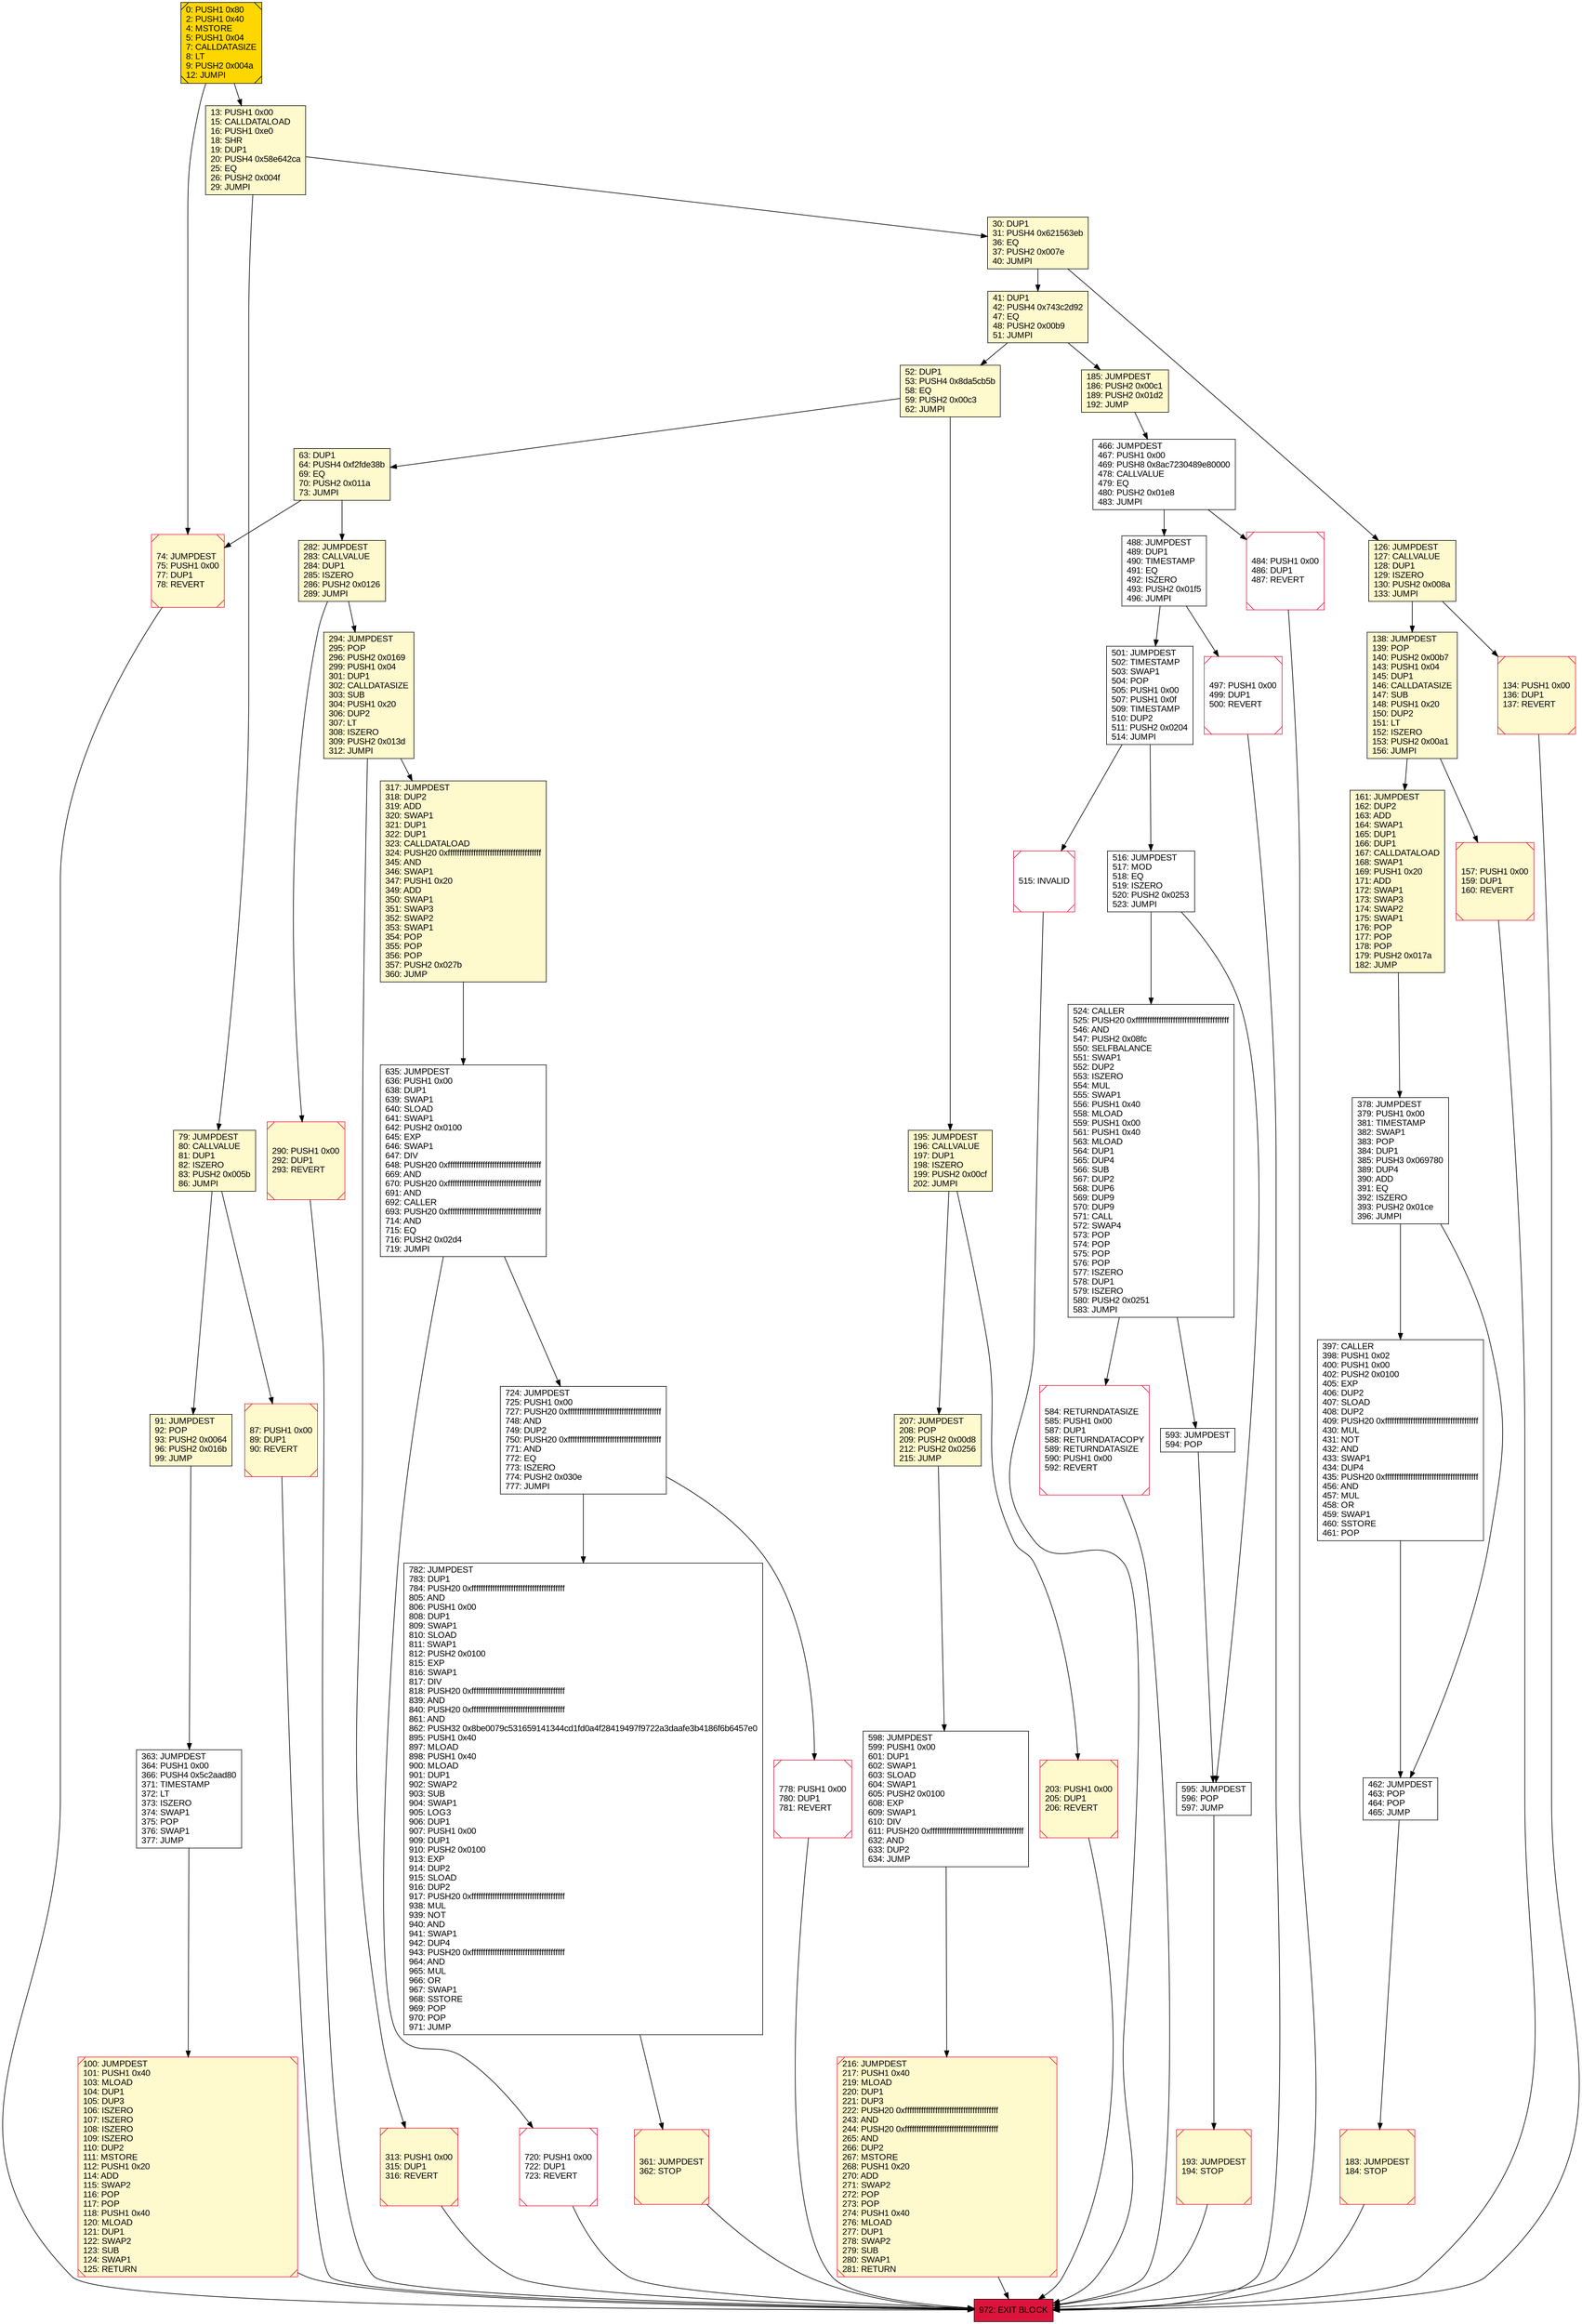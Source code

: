 digraph G {
bgcolor=transparent rankdir=UD;
node [shape=box style=filled color=black fillcolor=white fontname=arial fontcolor=black];
290 [label="290: PUSH1 0x00\l292: DUP1\l293: REVERT\l" fillcolor=lemonchiffon shape=Msquare color=crimson ];
462 [label="462: JUMPDEST\l463: POP\l464: POP\l465: JUMP\l" ];
216 [label="216: JUMPDEST\l217: PUSH1 0x40\l219: MLOAD\l220: DUP1\l221: DUP3\l222: PUSH20 0xffffffffffffffffffffffffffffffffffffffff\l243: AND\l244: PUSH20 0xffffffffffffffffffffffffffffffffffffffff\l265: AND\l266: DUP2\l267: MSTORE\l268: PUSH1 0x20\l270: ADD\l271: SWAP2\l272: POP\l273: POP\l274: PUSH1 0x40\l276: MLOAD\l277: DUP1\l278: SWAP2\l279: SUB\l280: SWAP1\l281: RETURN\l" fillcolor=lemonchiffon shape=Msquare color=crimson ];
313 [label="313: PUSH1 0x00\l315: DUP1\l316: REVERT\l" fillcolor=lemonchiffon shape=Msquare color=crimson ];
13 [label="13: PUSH1 0x00\l15: CALLDATALOAD\l16: PUSH1 0xe0\l18: SHR\l19: DUP1\l20: PUSH4 0x58e642ca\l25: EQ\l26: PUSH2 0x004f\l29: JUMPI\l" fillcolor=lemonchiffon ];
30 [label="30: DUP1\l31: PUSH4 0x621563eb\l36: EQ\l37: PUSH2 0x007e\l40: JUMPI\l" fillcolor=lemonchiffon ];
183 [label="183: JUMPDEST\l184: STOP\l" fillcolor=lemonchiffon shape=Msquare color=crimson ];
134 [label="134: PUSH1 0x00\l136: DUP1\l137: REVERT\l" fillcolor=lemonchiffon shape=Msquare color=crimson ];
466 [label="466: JUMPDEST\l467: PUSH1 0x00\l469: PUSH8 0x8ac7230489e80000\l478: CALLVALUE\l479: EQ\l480: PUSH2 0x01e8\l483: JUMPI\l" ];
138 [label="138: JUMPDEST\l139: POP\l140: PUSH2 0x00b7\l143: PUSH1 0x04\l145: DUP1\l146: CALLDATASIZE\l147: SUB\l148: PUSH1 0x20\l150: DUP2\l151: LT\l152: ISZERO\l153: PUSH2 0x00a1\l156: JUMPI\l" fillcolor=lemonchiffon ];
501 [label="501: JUMPDEST\l502: TIMESTAMP\l503: SWAP1\l504: POP\l505: PUSH1 0x00\l507: PUSH1 0x0f\l509: TIMESTAMP\l510: DUP2\l511: PUSH2 0x0204\l514: JUMPI\l" ];
488 [label="488: JUMPDEST\l489: DUP1\l490: TIMESTAMP\l491: EQ\l492: ISZERO\l493: PUSH2 0x01f5\l496: JUMPI\l" ];
778 [label="778: PUSH1 0x00\l780: DUP1\l781: REVERT\l" shape=Msquare color=crimson ];
63 [label="63: DUP1\l64: PUSH4 0xf2fde38b\l69: EQ\l70: PUSH2 0x011a\l73: JUMPI\l" fillcolor=lemonchiffon ];
91 [label="91: JUMPDEST\l92: POP\l93: PUSH2 0x0064\l96: PUSH2 0x016b\l99: JUMP\l" fillcolor=lemonchiffon ];
635 [label="635: JUMPDEST\l636: PUSH1 0x00\l638: DUP1\l639: SWAP1\l640: SLOAD\l641: SWAP1\l642: PUSH2 0x0100\l645: EXP\l646: SWAP1\l647: DIV\l648: PUSH20 0xffffffffffffffffffffffffffffffffffffffff\l669: AND\l670: PUSH20 0xffffffffffffffffffffffffffffffffffffffff\l691: AND\l692: CALLER\l693: PUSH20 0xffffffffffffffffffffffffffffffffffffffff\l714: AND\l715: EQ\l716: PUSH2 0x02d4\l719: JUMPI\l" ];
157 [label="157: PUSH1 0x00\l159: DUP1\l160: REVERT\l" fillcolor=lemonchiffon shape=Msquare color=crimson ];
515 [label="515: INVALID\l" shape=Msquare color=crimson ];
52 [label="52: DUP1\l53: PUSH4 0x8da5cb5b\l58: EQ\l59: PUSH2 0x00c3\l62: JUMPI\l" fillcolor=lemonchiffon ];
317 [label="317: JUMPDEST\l318: DUP2\l319: ADD\l320: SWAP1\l321: DUP1\l322: DUP1\l323: CALLDATALOAD\l324: PUSH20 0xffffffffffffffffffffffffffffffffffffffff\l345: AND\l346: SWAP1\l347: PUSH1 0x20\l349: ADD\l350: SWAP1\l351: SWAP3\l352: SWAP2\l353: SWAP1\l354: POP\l355: POP\l356: POP\l357: PUSH2 0x027b\l360: JUMP\l" fillcolor=lemonchiffon ];
516 [label="516: JUMPDEST\l517: MOD\l518: EQ\l519: ISZERO\l520: PUSH2 0x0253\l523: JUMPI\l" ];
126 [label="126: JUMPDEST\l127: CALLVALUE\l128: DUP1\l129: ISZERO\l130: PUSH2 0x008a\l133: JUMPI\l" fillcolor=lemonchiffon ];
185 [label="185: JUMPDEST\l186: PUSH2 0x00c1\l189: PUSH2 0x01d2\l192: JUMP\l" fillcolor=lemonchiffon ];
161 [label="161: JUMPDEST\l162: DUP2\l163: ADD\l164: SWAP1\l165: DUP1\l166: DUP1\l167: CALLDATALOAD\l168: SWAP1\l169: PUSH1 0x20\l171: ADD\l172: SWAP1\l173: SWAP3\l174: SWAP2\l175: SWAP1\l176: POP\l177: POP\l178: POP\l179: PUSH2 0x017a\l182: JUMP\l" fillcolor=lemonchiffon ];
484 [label="484: PUSH1 0x00\l486: DUP1\l487: REVERT\l" shape=Msquare color=crimson ];
195 [label="195: JUMPDEST\l196: CALLVALUE\l197: DUP1\l198: ISZERO\l199: PUSH2 0x00cf\l202: JUMPI\l" fillcolor=lemonchiffon ];
294 [label="294: JUMPDEST\l295: POP\l296: PUSH2 0x0169\l299: PUSH1 0x04\l301: DUP1\l302: CALLDATASIZE\l303: SUB\l304: PUSH1 0x20\l306: DUP2\l307: LT\l308: ISZERO\l309: PUSH2 0x013d\l312: JUMPI\l" fillcolor=lemonchiffon ];
972 [label="972: EXIT BLOCK\l" fillcolor=crimson ];
282 [label="282: JUMPDEST\l283: CALLVALUE\l284: DUP1\l285: ISZERO\l286: PUSH2 0x0126\l289: JUMPI\l" fillcolor=lemonchiffon ];
74 [label="74: JUMPDEST\l75: PUSH1 0x00\l77: DUP1\l78: REVERT\l" fillcolor=lemonchiffon shape=Msquare color=crimson ];
497 [label="497: PUSH1 0x00\l499: DUP1\l500: REVERT\l" shape=Msquare color=crimson ];
41 [label="41: DUP1\l42: PUSH4 0x743c2d92\l47: EQ\l48: PUSH2 0x00b9\l51: JUMPI\l" fillcolor=lemonchiffon ];
584 [label="584: RETURNDATASIZE\l585: PUSH1 0x00\l587: DUP1\l588: RETURNDATACOPY\l589: RETURNDATASIZE\l590: PUSH1 0x00\l592: REVERT\l" shape=Msquare color=crimson ];
193 [label="193: JUMPDEST\l194: STOP\l" fillcolor=lemonchiffon shape=Msquare color=crimson ];
79 [label="79: JUMPDEST\l80: CALLVALUE\l81: DUP1\l82: ISZERO\l83: PUSH2 0x005b\l86: JUMPI\l" fillcolor=lemonchiffon ];
100 [label="100: JUMPDEST\l101: PUSH1 0x40\l103: MLOAD\l104: DUP1\l105: DUP3\l106: ISZERO\l107: ISZERO\l108: ISZERO\l109: ISZERO\l110: DUP2\l111: MSTORE\l112: PUSH1 0x20\l114: ADD\l115: SWAP2\l116: POP\l117: POP\l118: PUSH1 0x40\l120: MLOAD\l121: DUP1\l122: SWAP2\l123: SUB\l124: SWAP1\l125: RETURN\l" fillcolor=lemonchiffon shape=Msquare color=crimson ];
598 [label="598: JUMPDEST\l599: PUSH1 0x00\l601: DUP1\l602: SWAP1\l603: SLOAD\l604: SWAP1\l605: PUSH2 0x0100\l608: EXP\l609: SWAP1\l610: DIV\l611: PUSH20 0xffffffffffffffffffffffffffffffffffffffff\l632: AND\l633: DUP2\l634: JUMP\l" ];
593 [label="593: JUMPDEST\l594: POP\l" ];
378 [label="378: JUMPDEST\l379: PUSH1 0x00\l381: TIMESTAMP\l382: SWAP1\l383: POP\l384: DUP1\l385: PUSH3 0x069780\l389: DUP4\l390: ADD\l391: EQ\l392: ISZERO\l393: PUSH2 0x01ce\l396: JUMPI\l" ];
207 [label="207: JUMPDEST\l208: POP\l209: PUSH2 0x00d8\l212: PUSH2 0x0256\l215: JUMP\l" fillcolor=lemonchiffon ];
203 [label="203: PUSH1 0x00\l205: DUP1\l206: REVERT\l" fillcolor=lemonchiffon shape=Msquare color=crimson ];
524 [label="524: CALLER\l525: PUSH20 0xffffffffffffffffffffffffffffffffffffffff\l546: AND\l547: PUSH2 0x08fc\l550: SELFBALANCE\l551: SWAP1\l552: DUP2\l553: ISZERO\l554: MUL\l555: SWAP1\l556: PUSH1 0x40\l558: MLOAD\l559: PUSH1 0x00\l561: PUSH1 0x40\l563: MLOAD\l564: DUP1\l565: DUP4\l566: SUB\l567: DUP2\l568: DUP6\l569: DUP9\l570: DUP9\l571: CALL\l572: SWAP4\l573: POP\l574: POP\l575: POP\l576: POP\l577: ISZERO\l578: DUP1\l579: ISZERO\l580: PUSH2 0x0251\l583: JUMPI\l" ];
720 [label="720: PUSH1 0x00\l722: DUP1\l723: REVERT\l" shape=Msquare color=crimson ];
595 [label="595: JUMPDEST\l596: POP\l597: JUMP\l" ];
87 [label="87: PUSH1 0x00\l89: DUP1\l90: REVERT\l" fillcolor=lemonchiffon shape=Msquare color=crimson ];
0 [label="0: PUSH1 0x80\l2: PUSH1 0x40\l4: MSTORE\l5: PUSH1 0x04\l7: CALLDATASIZE\l8: LT\l9: PUSH2 0x004a\l12: JUMPI\l" fillcolor=lemonchiffon shape=Msquare fillcolor=gold ];
724 [label="724: JUMPDEST\l725: PUSH1 0x00\l727: PUSH20 0xffffffffffffffffffffffffffffffffffffffff\l748: AND\l749: DUP2\l750: PUSH20 0xffffffffffffffffffffffffffffffffffffffff\l771: AND\l772: EQ\l773: ISZERO\l774: PUSH2 0x030e\l777: JUMPI\l" ];
397 [label="397: CALLER\l398: PUSH1 0x02\l400: PUSH1 0x00\l402: PUSH2 0x0100\l405: EXP\l406: DUP2\l407: SLOAD\l408: DUP2\l409: PUSH20 0xffffffffffffffffffffffffffffffffffffffff\l430: MUL\l431: NOT\l432: AND\l433: SWAP1\l434: DUP4\l435: PUSH20 0xffffffffffffffffffffffffffffffffffffffff\l456: AND\l457: MUL\l458: OR\l459: SWAP1\l460: SSTORE\l461: POP\l" ];
363 [label="363: JUMPDEST\l364: PUSH1 0x00\l366: PUSH4 0x5c2aad80\l371: TIMESTAMP\l372: LT\l373: ISZERO\l374: SWAP1\l375: POP\l376: SWAP1\l377: JUMP\l" ];
782 [label="782: JUMPDEST\l783: DUP1\l784: PUSH20 0xffffffffffffffffffffffffffffffffffffffff\l805: AND\l806: PUSH1 0x00\l808: DUP1\l809: SWAP1\l810: SLOAD\l811: SWAP1\l812: PUSH2 0x0100\l815: EXP\l816: SWAP1\l817: DIV\l818: PUSH20 0xffffffffffffffffffffffffffffffffffffffff\l839: AND\l840: PUSH20 0xffffffffffffffffffffffffffffffffffffffff\l861: AND\l862: PUSH32 0x8be0079c531659141344cd1fd0a4f28419497f9722a3daafe3b4186f6b6457e0\l895: PUSH1 0x40\l897: MLOAD\l898: PUSH1 0x40\l900: MLOAD\l901: DUP1\l902: SWAP2\l903: SUB\l904: SWAP1\l905: LOG3\l906: DUP1\l907: PUSH1 0x00\l909: DUP1\l910: PUSH2 0x0100\l913: EXP\l914: DUP2\l915: SLOAD\l916: DUP2\l917: PUSH20 0xffffffffffffffffffffffffffffffffffffffff\l938: MUL\l939: NOT\l940: AND\l941: SWAP1\l942: DUP4\l943: PUSH20 0xffffffffffffffffffffffffffffffffffffffff\l964: AND\l965: MUL\l966: OR\l967: SWAP1\l968: SSTORE\l969: POP\l970: POP\l971: JUMP\l" ];
361 [label="361: JUMPDEST\l362: STOP\l" fillcolor=lemonchiffon shape=Msquare color=crimson ];
782 -> 361;
466 -> 488;
74 -> 972;
207 -> 598;
488 -> 501;
724 -> 782;
282 -> 294;
317 -> 635;
52 -> 63;
484 -> 972;
524 -> 593;
41 -> 185;
100 -> 972;
593 -> 595;
138 -> 157;
501 -> 515;
501 -> 516;
378 -> 397;
193 -> 972;
497 -> 972;
584 -> 972;
79 -> 87;
595 -> 193;
195 -> 203;
161 -> 378;
363 -> 100;
203 -> 972;
462 -> 183;
195 -> 207;
361 -> 972;
0 -> 74;
524 -> 584;
87 -> 972;
13 -> 30;
720 -> 972;
635 -> 724;
91 -> 363;
216 -> 972;
635 -> 720;
13 -> 79;
516 -> 595;
282 -> 290;
290 -> 972;
294 -> 313;
724 -> 778;
313 -> 972;
516 -> 524;
30 -> 126;
126 -> 134;
378 -> 462;
778 -> 972;
138 -> 161;
126 -> 138;
185 -> 466;
0 -> 13;
134 -> 972;
598 -> 216;
41 -> 52;
466 -> 484;
79 -> 91;
183 -> 972;
157 -> 972;
515 -> 972;
30 -> 41;
294 -> 317;
52 -> 195;
63 -> 282;
63 -> 74;
488 -> 497;
397 -> 462;
}